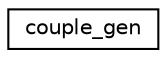 digraph "Graphical Class Hierarchy"
{
  edge [fontname="Helvetica",fontsize="10",labelfontname="Helvetica",labelfontsize="10"];
  node [fontname="Helvetica",fontsize="10",shape=record];
  rankdir="LR";
  Node1 [label="couple_gen",height=0.2,width=0.4,color="black", fillcolor="white", style="filled",URL="$classcouple__gen.html"];
}
